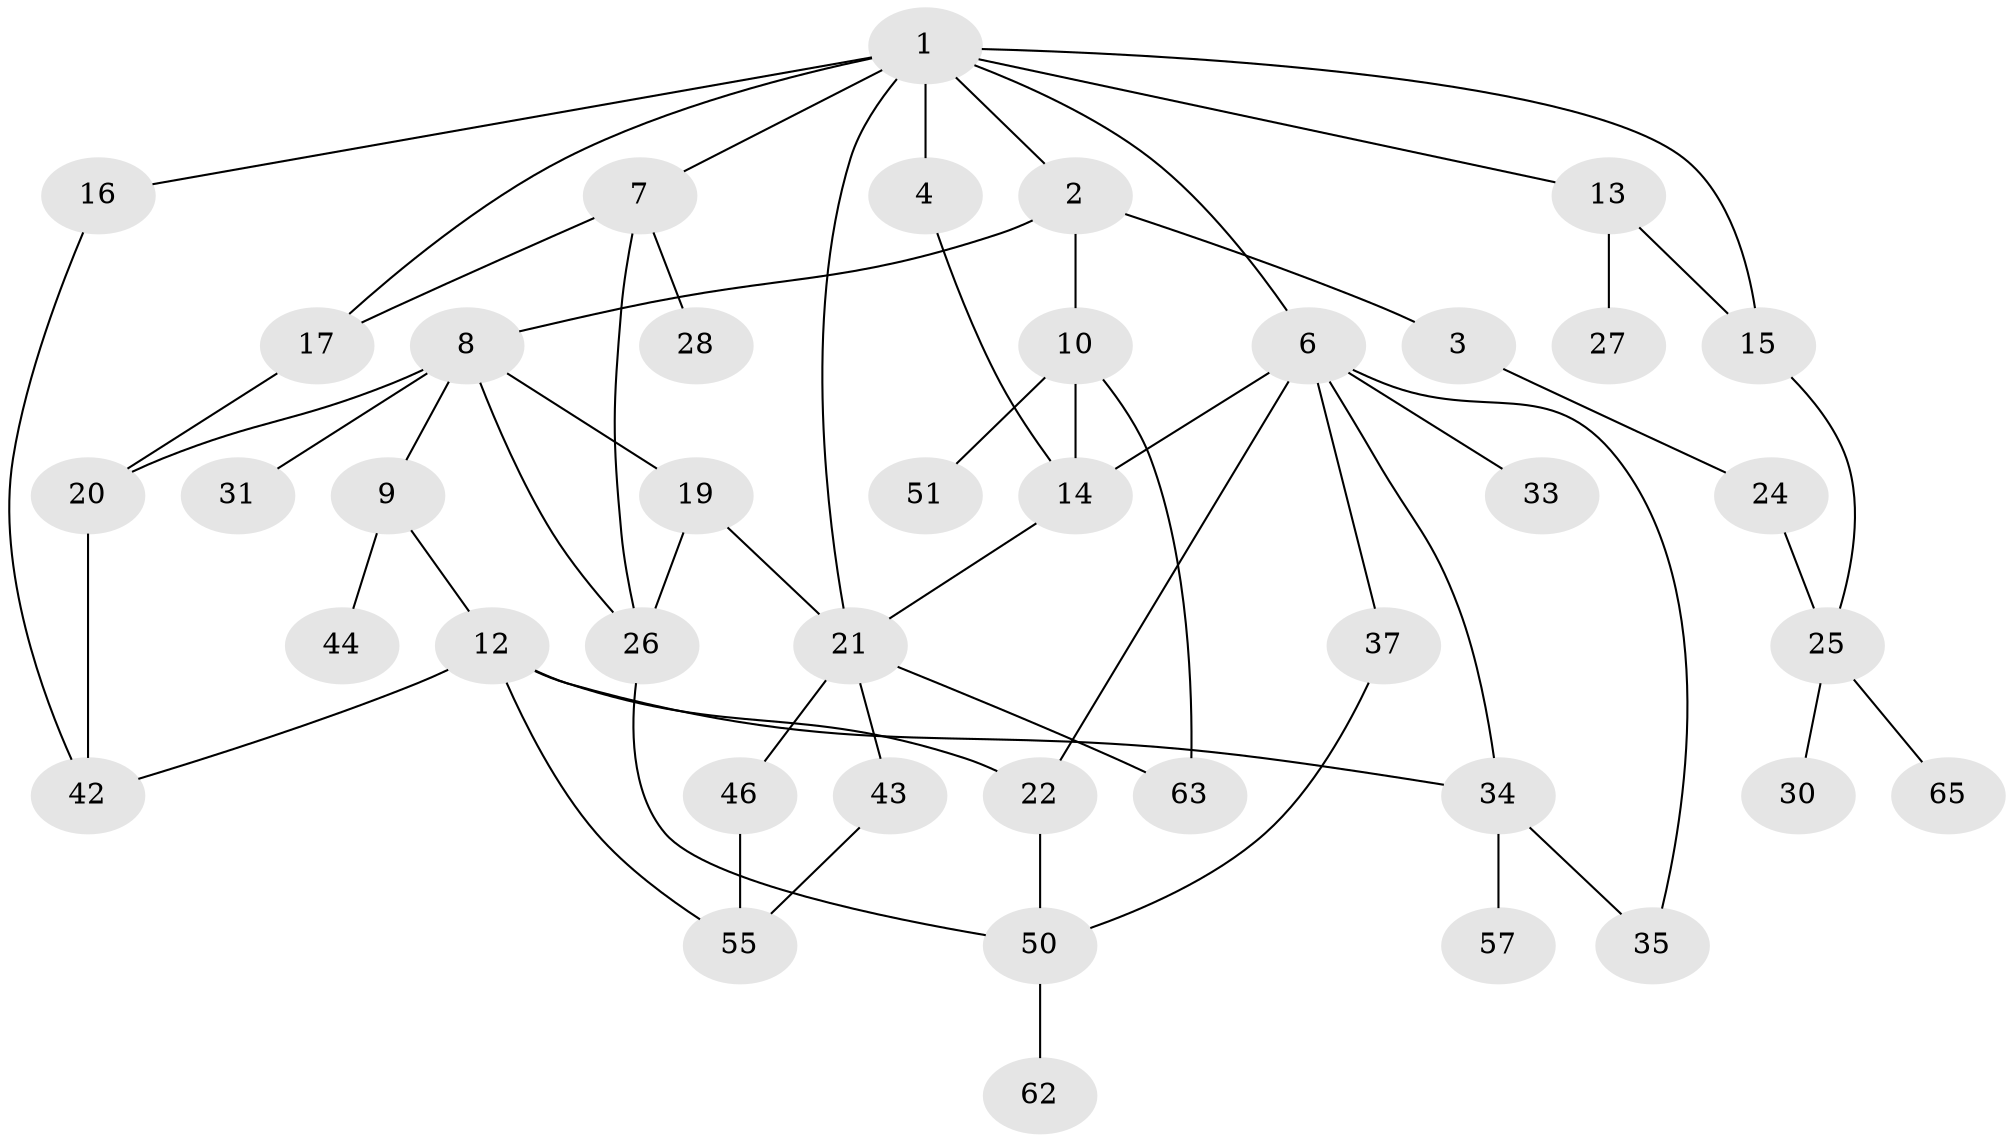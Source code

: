 // original degree distribution, {5: 0.05970149253731343, 4: 0.1044776119402985, 3: 0.29850746268656714, 2: 0.2537313432835821, 6: 0.014925373134328358, 7: 0.014925373134328358, 1: 0.2537313432835821}
// Generated by graph-tools (version 1.1) at 2025/41/03/06/25 10:41:30]
// undirected, 41 vertices, 60 edges
graph export_dot {
graph [start="1"]
  node [color=gray90,style=filled];
  1 [super="+5"];
  2;
  3 [super="+11"];
  4;
  6 [super="+52"];
  7 [super="+56"];
  8 [super="+18"];
  9;
  10 [super="+38"];
  12 [super="+49"];
  13 [super="+23"];
  14 [super="+54"];
  15 [super="+36"];
  16 [super="+66"];
  17 [super="+29"];
  19 [super="+48"];
  20 [super="+58"];
  21 [super="+32"];
  22;
  24 [super="+61"];
  25;
  26 [super="+39"];
  27 [super="+40"];
  28;
  30;
  31;
  33;
  34 [super="+41"];
  35 [super="+64"];
  37 [super="+67"];
  42;
  43 [super="+47"];
  44 [super="+45"];
  46 [super="+59"];
  50 [super="+53"];
  51;
  55 [super="+60"];
  57;
  62;
  63;
  65;
  1 -- 2;
  1 -- 4;
  1 -- 16;
  1 -- 17;
  1 -- 6;
  1 -- 7;
  1 -- 13;
  1 -- 15;
  1 -- 21;
  2 -- 3;
  2 -- 8;
  2 -- 10;
  3 -- 24;
  4 -- 14;
  6 -- 33;
  6 -- 34;
  6 -- 37;
  6 -- 14;
  6 -- 22;
  6 -- 35;
  7 -- 28;
  7 -- 26;
  7 -- 17;
  8 -- 9;
  8 -- 19;
  8 -- 20;
  8 -- 31;
  8 -- 26;
  9 -- 12;
  9 -- 44;
  10 -- 63;
  10 -- 14;
  10 -- 51;
  12 -- 22;
  12 -- 55;
  12 -- 34;
  12 -- 42;
  13 -- 27;
  13 -- 15;
  14 -- 21;
  15 -- 25;
  16 -- 42;
  17 -- 20;
  19 -- 26;
  19 -- 21;
  20 -- 42;
  21 -- 43;
  21 -- 46;
  21 -- 63;
  22 -- 50;
  24 -- 25;
  25 -- 30;
  25 -- 65;
  26 -- 50;
  34 -- 35;
  34 -- 57;
  37 -- 50;
  43 -- 55;
  46 -- 55;
  50 -- 62;
}
